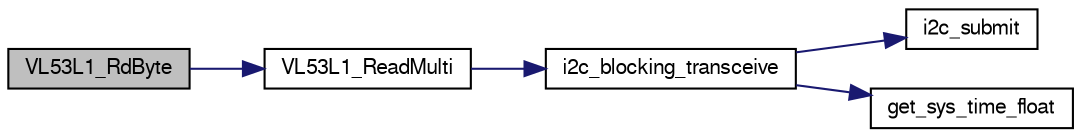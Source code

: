 digraph "VL53L1_RdByte"
{
  edge [fontname="FreeSans",fontsize="10",labelfontname="FreeSans",labelfontsize="10"];
  node [fontname="FreeSans",fontsize="10",shape=record];
  rankdir="LR";
  Node1 [label="VL53L1_RdByte",height=0.2,width=0.4,color="black", fillcolor="grey75", style="filled", fontcolor="black"];
  Node1 -> Node2 [color="midnightblue",fontsize="10",style="solid",fontname="FreeSans"];
  Node2 [label="VL53L1_ReadMulti",height=0.2,width=0.4,color="black", fillcolor="white", style="filled",URL="$vl53l1__platform_8c.html#ab999b09c3be53bbc7715d25007750916",tooltip="VL53L1_ReadMulti() definition. "];
  Node2 -> Node3 [color="midnightblue",fontsize="10",style="solid",fontname="FreeSans"];
  Node3 [label="i2c_blocking_transceive",height=0.2,width=0.4,color="black", fillcolor="white", style="filled",URL="$group__i2c.html#ga0666a38e1bb2dc7a6b796a404e27fef4",tooltip="Submit a write/read transaction and wait for it to complete. "];
  Node3 -> Node4 [color="midnightblue",fontsize="10",style="solid",fontname="FreeSans"];
  Node4 [label="i2c_submit",height=0.2,width=0.4,color="black", fillcolor="white", style="filled",URL="$group__i2c.html#ga4eed48e542a9c71b93372f5a38d7e367",tooltip="Submit a I2C transaction. "];
  Node3 -> Node5 [color="midnightblue",fontsize="10",style="solid",fontname="FreeSans"];
  Node5 [label="get_sys_time_float",height=0.2,width=0.4,color="black", fillcolor="white", style="filled",URL="$sys__time_8h.html#af486c2fb33d8d33645256a9970eb056e",tooltip="Get the time in seconds since startup. "];
}
